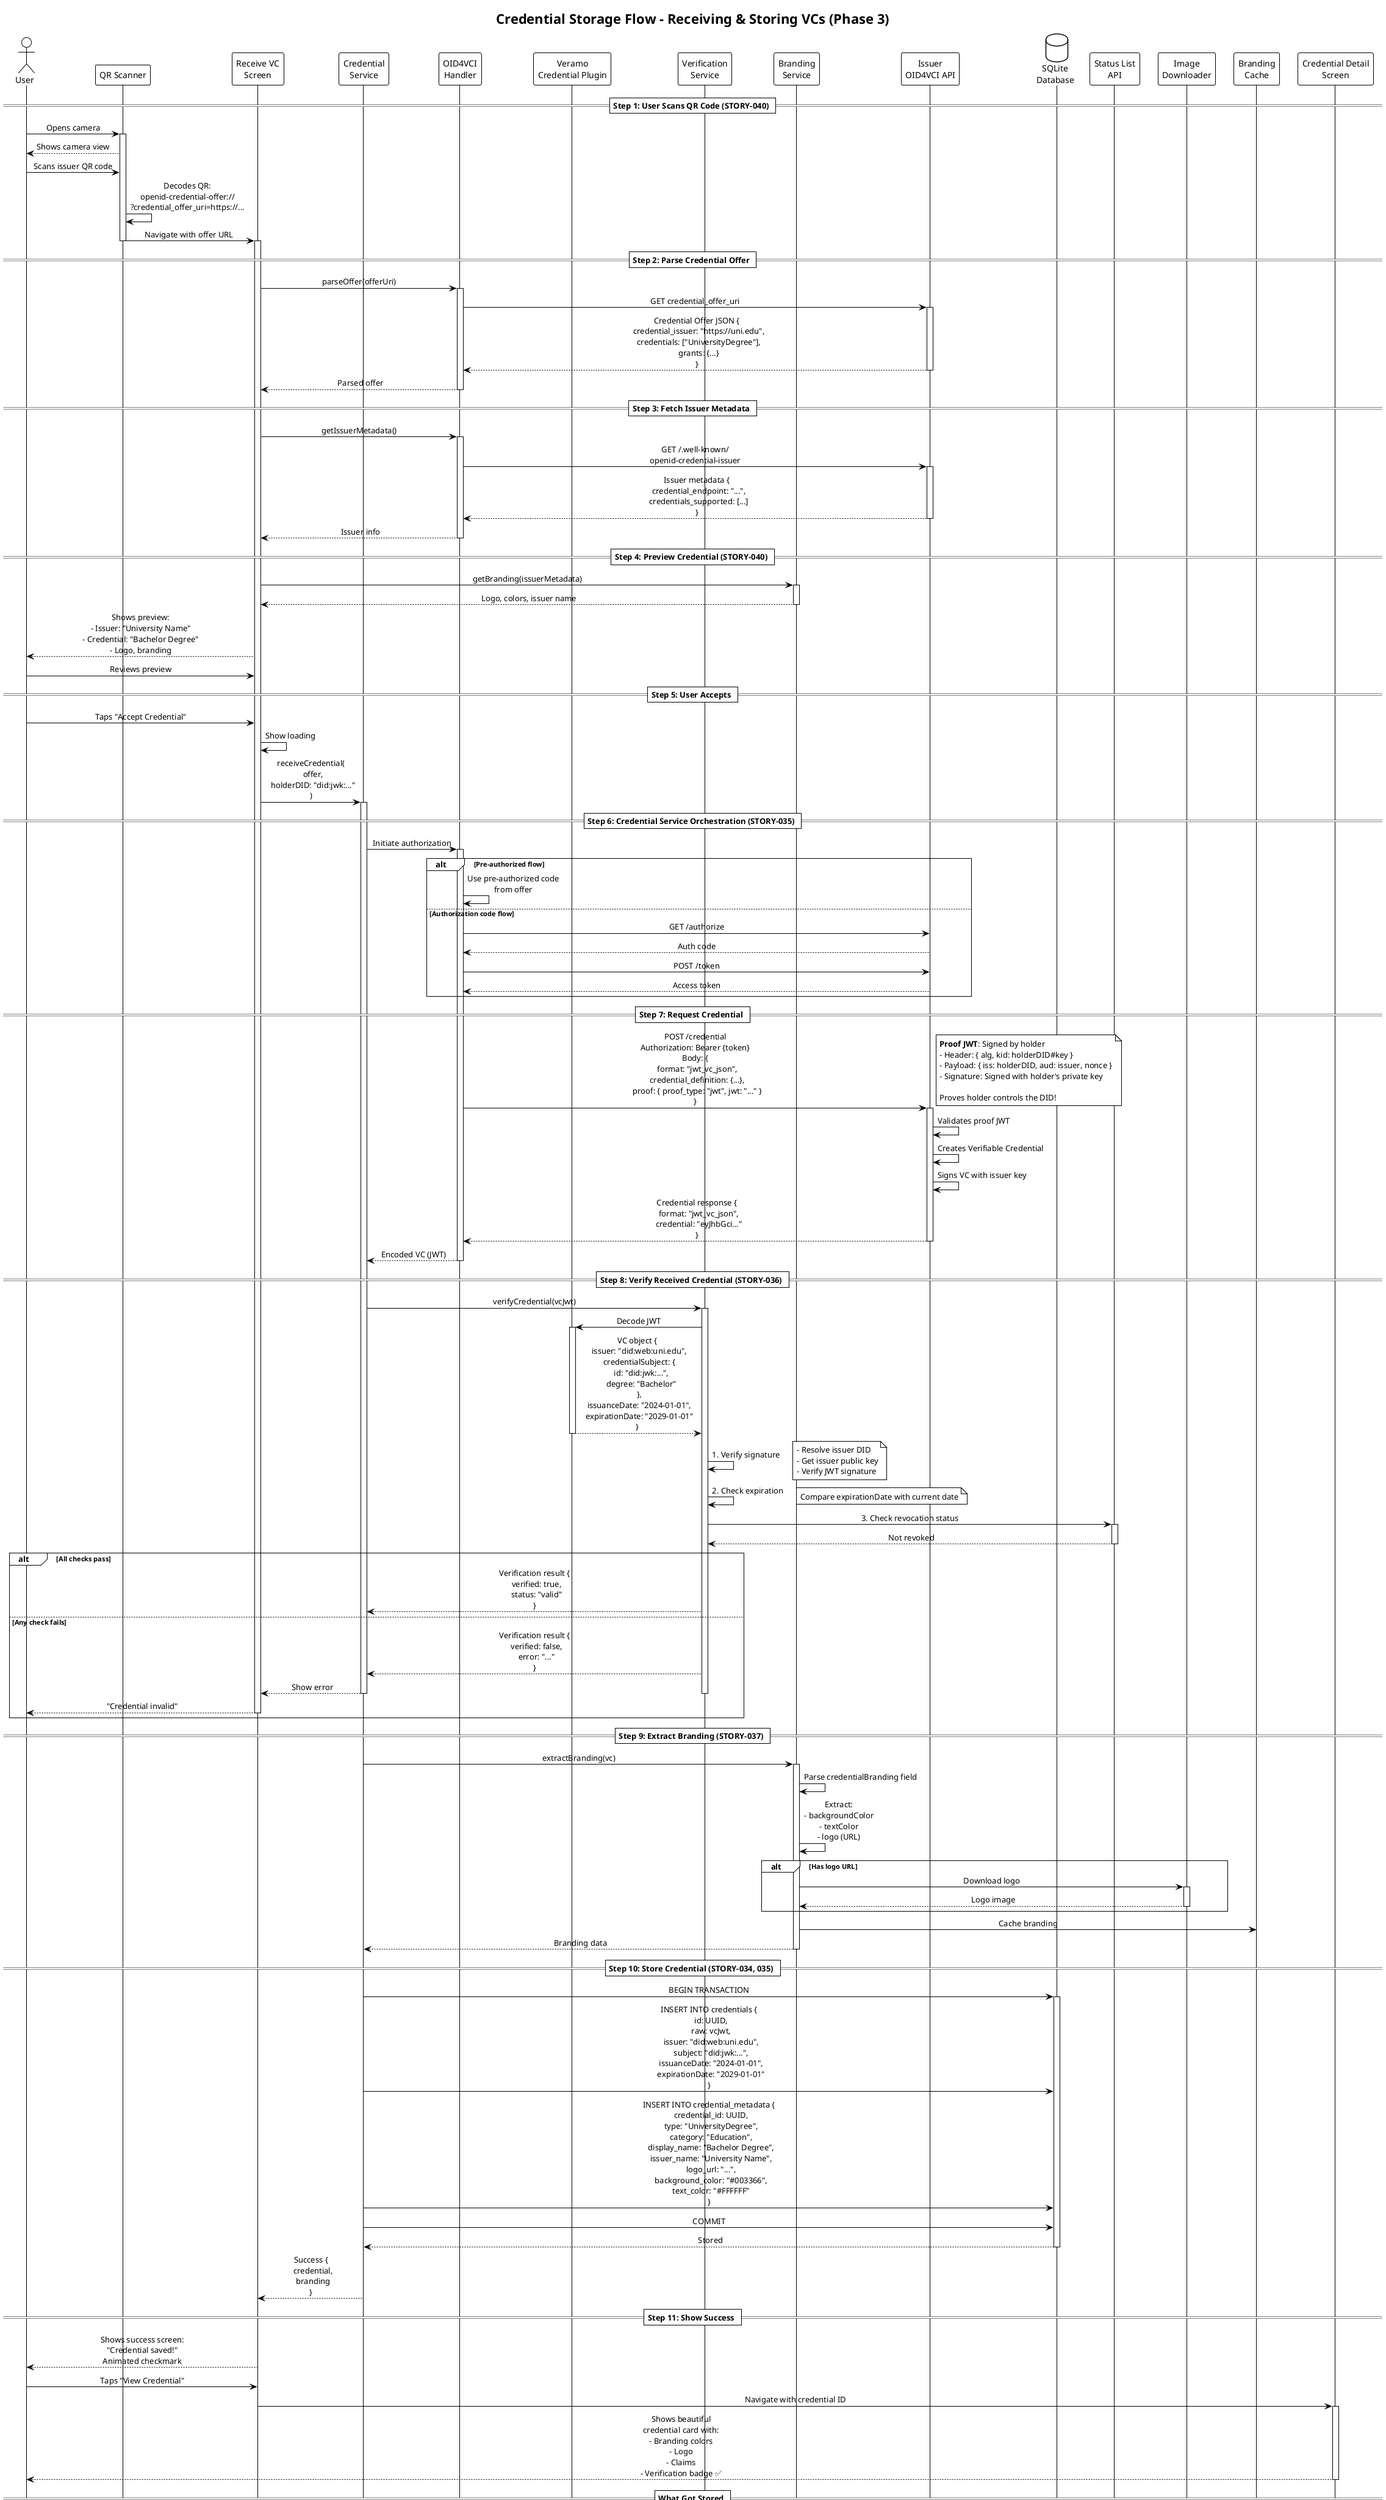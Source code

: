@startuml Credential-Storage-Flow
!theme plain
skinparam sequenceMessageAlign center

title Credential Storage Flow - Receiving & Storing VCs (Phase 3)

actor "User" as user
participant "QR Scanner" as scanner
participant "Receive VC\nScreen" as receive_screen
participant "Credential\nService" as cred_service
participant "OID4VCI\nHandler" as oid4vci
participant "Veramo\nCredential Plugin" as vc_plugin
participant "Verification\nService" as verify_service
participant "Branding\nService" as branding

participant "Issuer\nOID4VCI API" as issuer_api

database "SQLite\nDatabase" as db

== Step 1: User Scans QR Code (STORY-040) ==

user -> scanner: Opens camera
activate scanner
scanner --> user: Shows camera view

user -> scanner: Scans issuer QR code
scanner -> scanner: Decodes QR:\nopenid-credential-offer://\n?credential_offer_uri=https://...

scanner -> receive_screen: Navigate with offer URL
deactivate scanner

== Step 2: Parse Credential Offer ==

activate receive_screen
receive_screen -> oid4vci: parseOffer(offerUri)
activate oid4vci

oid4vci -> issuer_api: GET credential_offer_uri
activate issuer_api
issuer_api --> oid4vci: Credential Offer JSON {\n  credential_issuer: "https://uni.edu",\n  credentials: ["UniversityDegree"],\n  grants: {...}\n}
deactivate issuer_api

oid4vci --> receive_screen: Parsed offer
deactivate oid4vci

== Step 3: Fetch Issuer Metadata ==

receive_screen -> oid4vci: getIssuerMetadata()
activate oid4vci

oid4vci -> issuer_api: GET /.well-known/\nopenid-credential-issuer
activate issuer_api
issuer_api --> oid4vci: Issuer metadata {\n  credential_endpoint: "...",\n  credentials_supported: [...]\n}
deactivate issuer_api

oid4vci --> receive_screen: Issuer info
deactivate oid4vci

== Step 4: Preview Credential (STORY-040) ==

receive_screen -> branding: getBranding(issuerMetadata)
activate branding
branding --> receive_screen: Logo, colors, issuer name
deactivate branding

receive_screen --> user: Shows preview:\n- Issuer: "University Name"\n- Credential: "Bachelor Degree"\n- Logo, branding

user -> receive_screen: Reviews preview

== Step 5: User Accepts ==

user -> receive_screen: Taps "Accept Credential"
receive_screen -> receive_screen: Show loading

receive_screen -> cred_service: receiveCredential(\n  offer,\n  holderDID: "did:jwk:..."\n)

== Step 6: Credential Service Orchestration (STORY-035) ==

activate cred_service

cred_service -> oid4vci: Initiate authorization
activate oid4vci

alt Pre-authorized flow
    oid4vci -> oid4vci: Use pre-authorized code\nfrom offer
else Authorization code flow
    oid4vci -> issuer_api: GET /authorize
    issuer_api --> oid4vci: Auth code
    oid4vci -> issuer_api: POST /token
    issuer_api --> oid4vci: Access token
end

== Step 7: Request Credential ==

oid4vci -> issuer_api: POST /credential\nAuthorization: Bearer {token}\nBody: {\n  format: "jwt_vc_json",\n  credential_definition: {...},\n  proof: { proof_type: "jwt", jwt: "..." }\n}

note right
  **Proof JWT**: Signed by holder
  - Header: { alg, kid: holderDID#key }
  - Payload: { iss: holderDID, aud: issuer, nonce }
  - Signature: Signed with holder's private key
  
  Proves holder controls the DID!
end note

activate issuer_api
issuer_api -> issuer_api: Validates proof JWT
issuer_api -> issuer_api: Creates Verifiable Credential
issuer_api -> issuer_api: Signs VC with issuer key

issuer_api --> oid4vci: Credential response {\n  format: "jwt_vc_json",\n  credential: "eyJhbGci..."\n}
deactivate issuer_api

oid4vci --> cred_service: Encoded VC (JWT)
deactivate oid4vci

== Step 8: Verify Received Credential (STORY-036) ==

cred_service -> verify_service: verifyCredential(vcJwt)
activate verify_service

verify_service -> vc_plugin: Decode JWT
activate vc_plugin
vc_plugin --> verify_service: VC object {\n  issuer: "did:web:uni.edu",\n  credentialSubject: {\n    id: "did:jwk:...",\n    degree: "Bachelor"\n  },\n  issuanceDate: "2024-01-01",\n  expirationDate: "2029-01-01"\n}
deactivate vc_plugin

verify_service -> verify_service: 1. Verify signature
note right
  - Resolve issuer DID
  - Get issuer public key
  - Verify JWT signature
end note

verify_service -> verify_service: 2. Check expiration
note right: Compare expirationDate with current date

verify_service -> "Status List\nAPI": 3. Check revocation status
activate "Status List\nAPI"
"Status List\nAPI" --> verify_service: Not revoked
deactivate "Status List\nAPI"

alt All checks pass
    verify_service --> cred_service: Verification result {\n  verified: true,\n  status: "valid"\n}
else Any check fails
    verify_service --> cred_service: Verification result {\n  verified: false,\n  error: "..."\n}
    cred_service --> receive_screen: Show error
    deactivate cred_service
    deactivate verify_service
    receive_screen --> user: "Credential invalid"
    deactivate receive_screen
end
deactivate verify_service

== Step 9: Extract Branding (STORY-037) ==

cred_service -> branding: extractBranding(vc)
activate branding

branding -> branding: Parse credentialBranding field
branding -> branding: Extract:\n- backgroundColor\n- textColor\n- logo (URL)

alt Has logo URL
    branding -> "Image\nDownloader": Download logo
    activate "Image\nDownloader"
    "Image\nDownloader" --> branding: Logo image
    deactivate "Image\nDownloader"
end

branding -> "Branding\nCache": Cache branding
branding --> cred_service: Branding data
deactivate branding

== Step 10: Store Credential (STORY-034, 035) ==

cred_service -> db: BEGIN TRANSACTION
activate db

cred_service -> db: INSERT INTO credentials {\n  id: UUID,\n  raw: vcJwt,\n  issuer: "did:web:uni.edu",\n  subject: "did:jwk:...",\n  issuanceDate: "2024-01-01",\n  expirationDate: "2029-01-01"\n}

cred_service -> db: INSERT INTO credential_metadata {\n  credential_id: UUID,\n  type: "UniversityDegree",\n  category: "Education",\n  display_name: "Bachelor Degree",\n  issuer_name: "University Name",\n  logo_url: "...",\n  background_color: "#003366",\n  text_color: "#FFFFFF"\n}

cred_service -> db: COMMIT
db --> cred_service: Stored
deactivate db

cred_service --> receive_screen: Success {\n  credential,\n  branding\n}
deactivate cred_service

== Step 11: Show Success ==

receive_screen --> user: Shows success screen:\n"Credential saved!"\nAnimated checkmark

user -> receive_screen: Taps "View Credential"

receive_screen -> "Credential Detail\nScreen": Navigate with credential ID
activate "Credential Detail\nScreen"

"Credential Detail\nScreen" --> user: Shows beautiful\ncredential card with:\n- Branding colors\n- Logo\n- Claims\n- Verification badge ✅
deactivate "Credential Detail\nScreen"

deactivate receive_screen

== What Got Stored ==

note over user, db
  **Stored Objects**:
  
  1. **Credential (credentials table)**:
     - id: UUID
     - raw: JWT string (original)
     - issuer: DID
     - subject: DID (holder)
     - type: array ["VerifiableCredential", "UniversityDegree"]
     - issuanceDate, expirationDate
     - credentialSubject: JSON
  
  2. **Metadata (credential_metadata table)**:
     - credential_id: FK to credentials
     - display_name: "Bachelor Degree in Computer Science"
     - issuer_name: "Stanford University"
     - category: "Education"
     - tags: ["degree", "university"]
     - logo_url, background_color, text_color
  
  3. **Branding (in-memory cache)**:
     - Logo image (cached)
     - Colors
     - Fast display
  
  **Result**: VC stored, verified, ready to display!
end note

@enduml
